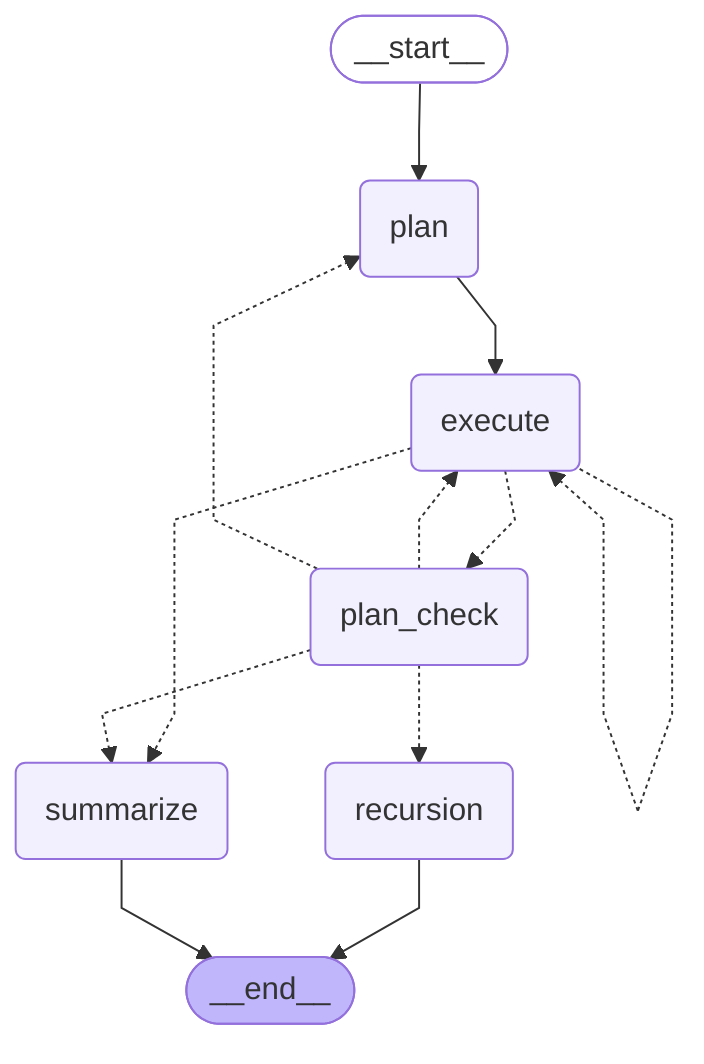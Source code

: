 ---
config:
  flowchart:
    curve: linear
---
graph TD;
	__start__([<p>__start__</p>]):::first
	plan(plan)
	execute(execute)
	plan_check(plan_check)
	summarize(summarize)
	recursion(recursion)
	__end__([<p>__end__</p>]):::last
	__start__ --> plan;
	execute -.-> plan_check;
	execute -.-> summarize;
	plan --> execute;
	plan_check -.-> execute;
	plan_check -.-> plan;
	plan_check -.-> recursion;
	plan_check -.-> summarize;
	recursion --> __end__;
	summarize --> __end__;
	execute -.-> execute;
	classDef default fill:#f2f0ff,line-height:1.2
	classDef first fill-opacity:0
	classDef last fill:#bfb6fc